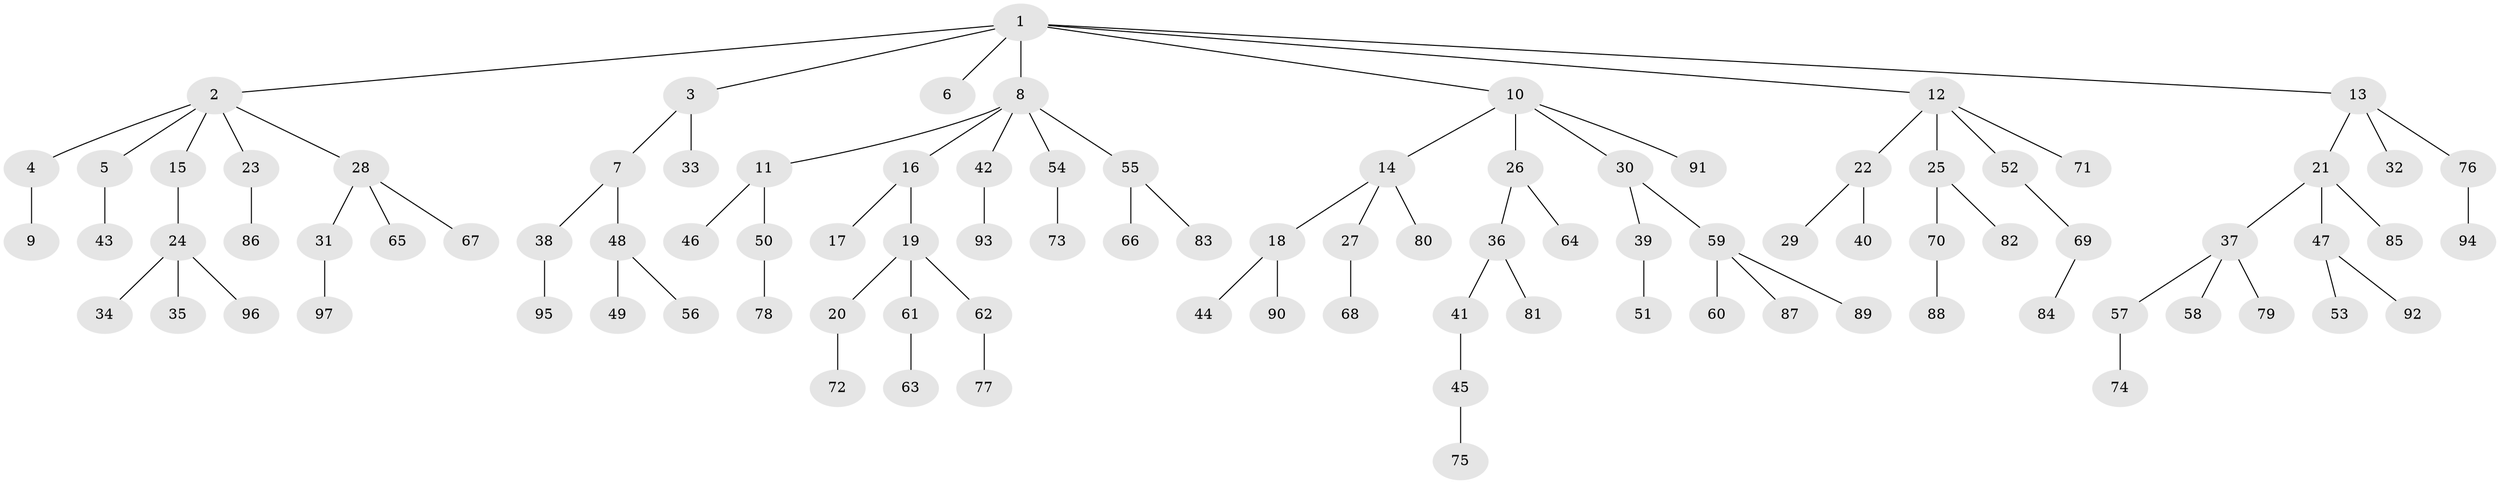 // coarse degree distribution, {2: 0.1896551724137931, 1: 0.6551724137931034, 4: 0.08620689655172414, 5: 0.034482758620689655, 21: 0.017241379310344827, 3: 0.017241379310344827}
// Generated by graph-tools (version 1.1) at 2025/56/03/04/25 21:56:31]
// undirected, 97 vertices, 96 edges
graph export_dot {
graph [start="1"]
  node [color=gray90,style=filled];
  1;
  2;
  3;
  4;
  5;
  6;
  7;
  8;
  9;
  10;
  11;
  12;
  13;
  14;
  15;
  16;
  17;
  18;
  19;
  20;
  21;
  22;
  23;
  24;
  25;
  26;
  27;
  28;
  29;
  30;
  31;
  32;
  33;
  34;
  35;
  36;
  37;
  38;
  39;
  40;
  41;
  42;
  43;
  44;
  45;
  46;
  47;
  48;
  49;
  50;
  51;
  52;
  53;
  54;
  55;
  56;
  57;
  58;
  59;
  60;
  61;
  62;
  63;
  64;
  65;
  66;
  67;
  68;
  69;
  70;
  71;
  72;
  73;
  74;
  75;
  76;
  77;
  78;
  79;
  80;
  81;
  82;
  83;
  84;
  85;
  86;
  87;
  88;
  89;
  90;
  91;
  92;
  93;
  94;
  95;
  96;
  97;
  1 -- 2;
  1 -- 3;
  1 -- 6;
  1 -- 8;
  1 -- 10;
  1 -- 12;
  1 -- 13;
  2 -- 4;
  2 -- 5;
  2 -- 15;
  2 -- 23;
  2 -- 28;
  3 -- 7;
  3 -- 33;
  4 -- 9;
  5 -- 43;
  7 -- 38;
  7 -- 48;
  8 -- 11;
  8 -- 16;
  8 -- 42;
  8 -- 54;
  8 -- 55;
  10 -- 14;
  10 -- 26;
  10 -- 30;
  10 -- 91;
  11 -- 46;
  11 -- 50;
  12 -- 22;
  12 -- 25;
  12 -- 52;
  12 -- 71;
  13 -- 21;
  13 -- 32;
  13 -- 76;
  14 -- 18;
  14 -- 27;
  14 -- 80;
  15 -- 24;
  16 -- 17;
  16 -- 19;
  18 -- 44;
  18 -- 90;
  19 -- 20;
  19 -- 61;
  19 -- 62;
  20 -- 72;
  21 -- 37;
  21 -- 47;
  21 -- 85;
  22 -- 29;
  22 -- 40;
  23 -- 86;
  24 -- 34;
  24 -- 35;
  24 -- 96;
  25 -- 70;
  25 -- 82;
  26 -- 36;
  26 -- 64;
  27 -- 68;
  28 -- 31;
  28 -- 65;
  28 -- 67;
  30 -- 39;
  30 -- 59;
  31 -- 97;
  36 -- 41;
  36 -- 81;
  37 -- 57;
  37 -- 58;
  37 -- 79;
  38 -- 95;
  39 -- 51;
  41 -- 45;
  42 -- 93;
  45 -- 75;
  47 -- 53;
  47 -- 92;
  48 -- 49;
  48 -- 56;
  50 -- 78;
  52 -- 69;
  54 -- 73;
  55 -- 66;
  55 -- 83;
  57 -- 74;
  59 -- 60;
  59 -- 87;
  59 -- 89;
  61 -- 63;
  62 -- 77;
  69 -- 84;
  70 -- 88;
  76 -- 94;
}
